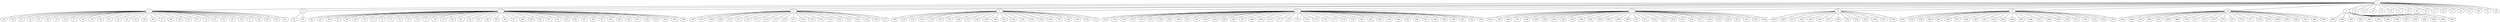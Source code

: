 
graph graphname {
    0 -- 1
0 -- 2
0 -- 3
0 -- 4
0 -- 5
0 -- 6
0 -- 7
0 -- 8
0 -- 9
0 -- 10
0 -- 11
0 -- 12
0 -- 13
0 -- 14
0 -- 15
0 -- 16
0 -- 17
0 -- 18
0 -- 19
0 -- 20
0 -- 21
0 -- 22
0 -- 23
0 -- 24
0 -- 25
0 -- 26
0 -- 27
0 -- 28
1 -- 29
1 -- 30
1 -- 31
1 -- 32
1 -- 33
1 -- 34
1 -- 35
1 -- 36
1 -- 37
1 -- 38
1 -- 39
1 -- 40
1 -- 41
1 -- 42
1 -- 43
1 -- 44
1 -- 45
1 -- 46
1 -- 47
1 -- 48
1 -- 49
1 -- 50
1 -- 51
1 -- 52
1 -- 53
1 -- 54
1 -- 55
1 -- 56
1 -- 57
1 -- 58
1 -- 59
1 -- 60
1 -- 61
2 -- 62
2 -- 63
3 -- 64
3 -- 65
3 -- 66
3 -- 67
3 -- 68
3 -- 69
3 -- 70
3 -- 71
3 -- 72
3 -- 73
3 -- 74
3 -- 75
3 -- 76
3 -- 77
3 -- 78
3 -- 79
3 -- 80
3 -- 81
3 -- 82
3 -- 83
3 -- 84
3 -- 85
3 -- 86
3 -- 87
3 -- 88
3 -- 89
3 -- 90
3 -- 91
3 -- 92
3 -- 93
3 -- 94
3 -- 95
3 -- 96
3 -- 97
3 -- 98
3 -- 99
3 -- 100
3 -- 101
3 -- 102
3 -- 103
3 -- 104
3 -- 105
3 -- 106
4 -- 128
4 -- 107
4 -- 108
4 -- 109
4 -- 110
4 -- 111
4 -- 112
4 -- 113
4 -- 114
4 -- 115
4 -- 116
4 -- 117
4 -- 118
4 -- 119
4 -- 120
4 -- 121
4 -- 122
4 -- 123
4 -- 124
4 -- 125
4 -- 126
4 -- 127
5 -- 129
5 -- 130
5 -- 131
5 -- 132
5 -- 133
5 -- 134
5 -- 135
5 -- 136
5 -- 137
5 -- 138
5 -- 139
5 -- 140
5 -- 141
5 -- 142
5 -- 143
5 -- 144
5 -- 145
5 -- 146
5 -- 147
5 -- 148
5 -- 149
5 -- 150
5 -- 151
6 -- 152
6 -- 153
6 -- 154
6 -- 155
6 -- 156
6 -- 157
6 -- 158
6 -- 159
6 -- 160
6 -- 161
6 -- 162
6 -- 163
6 -- 164
6 -- 165
6 -- 166
6 -- 167
6 -- 168
6 -- 169
6 -- 170
6 -- 171
6 -- 172
6 -- 173
6 -- 174
6 -- 175
6 -- 176
6 -- 177
6 -- 178
6 -- 179
6 -- 180
6 -- 181
6 -- 182
6 -- 183
6 -- 184
6 -- 185
6 -- 186
6 -- 187
6 -- 188
6 -- 189
6 -- 190
6 -- 191
6 -- 192
6 -- 193
7 -- 194
7 -- 195
7 -- 196
7 -- 197
7 -- 198
7 -- 199
7 -- 200
7 -- 201
7 -- 202
7 -- 203
7 -- 204
7 -- 205
7 -- 206
7 -- 207
7 -- 208
7 -- 209
7 -- 210
7 -- 211
7 -- 212
7 -- 213
7 -- 214
7 -- 215
7 -- 216
7 -- 217
7 -- 218
7 -- 219
7 -- 220
7 -- 221
7 -- 222
7 -- 223
7 -- 224
8 -- 225
8 -- 226
8 -- 227
8 -- 228
8 -- 229
8 -- 230
8 -- 231
8 -- 232
8 -- 233
8 -- 234
8 -- 235
8 -- 236
8 -- 237
8 -- 238
9 -- 256
9 -- 258
9 -- 259
9 -- 260
9 -- 261
9 -- 262
9 -- 257
9 -- 239
9 -- 240
9 -- 241
9 -- 242
9 -- 243
9 -- 244
9 -- 245
9 -- 246
9 -- 247
9 -- 248
9 -- 249
9 -- 250
9 -- 251
9 -- 252
9 -- 253
9 -- 254
9 -- 255
10 -- 263
10 -- 264
10 -- 265
10 -- 266
10 -- 267
10 -- 268
10 -- 269
10 -- 270
10 -- 271
10 -- 272
10 -- 273
10 -- 274
10 -- 275
10 -- 276
10 -- 277
10 -- 278
10 -- 279
10 -- 280
10 -- 281
10 -- 282
10 -- 283
10 -- 284
10 -- 285
11 -- 288
11 -- 290
11 -- 291
11 -- 292
11 -- 293
11 -- 294
11 -- 289
11 -- 296
11 -- 297
11 -- 298
11 -- 295
11 -- 299
11 -- 286
11 -- 287

}
